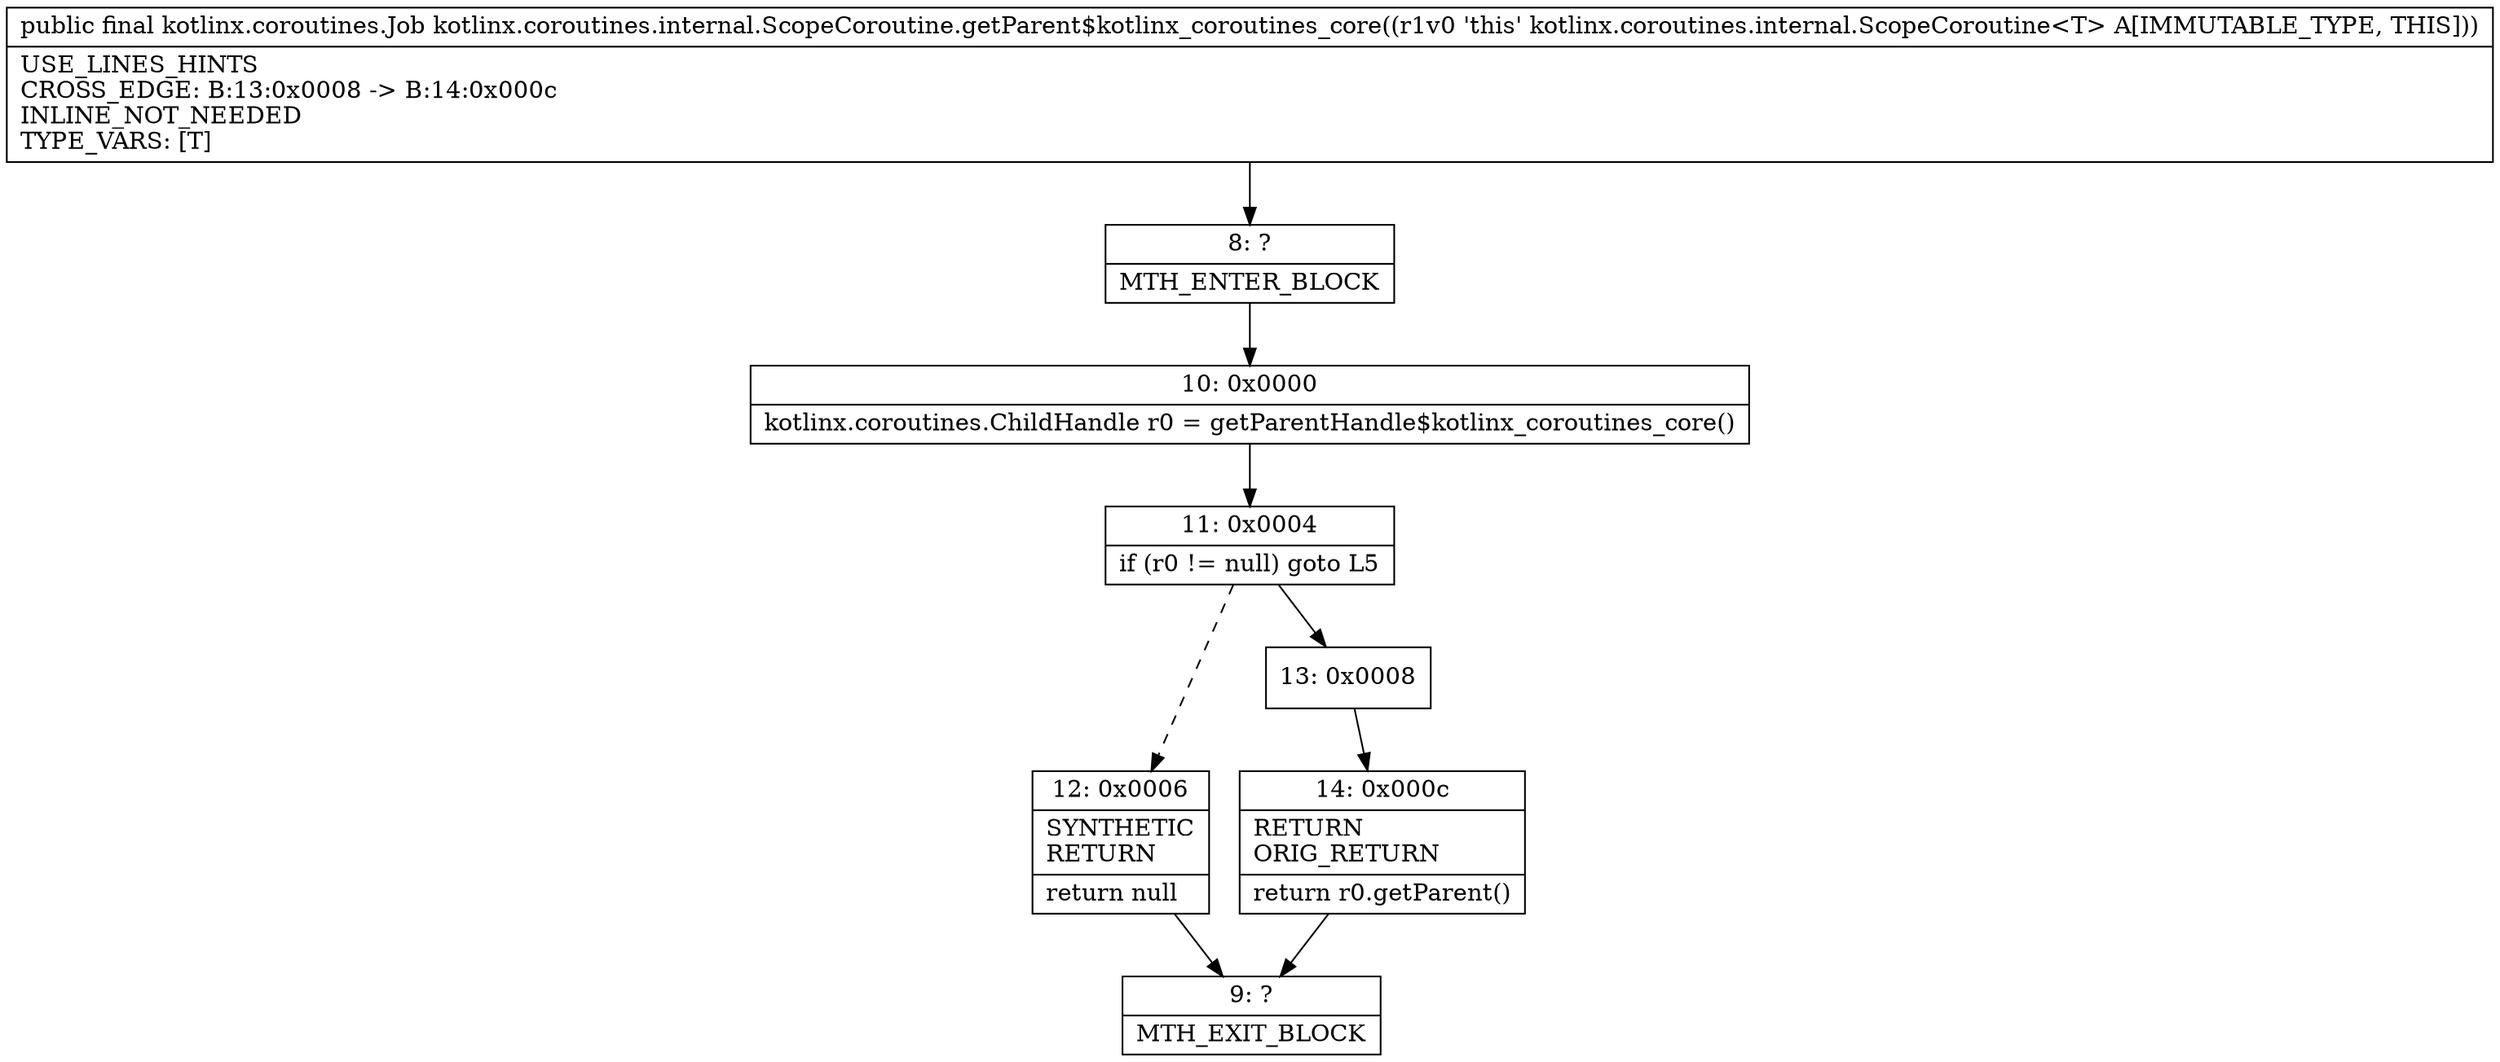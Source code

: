 digraph "CFG forkotlinx.coroutines.internal.ScopeCoroutine.getParent$kotlinx_coroutines_core()Lkotlinx\/coroutines\/Job;" {
Node_8 [shape=record,label="{8\:\ ?|MTH_ENTER_BLOCK\l}"];
Node_10 [shape=record,label="{10\:\ 0x0000|kotlinx.coroutines.ChildHandle r0 = getParentHandle$kotlinx_coroutines_core()\l}"];
Node_11 [shape=record,label="{11\:\ 0x0004|if (r0 != null) goto L5\l}"];
Node_12 [shape=record,label="{12\:\ 0x0006|SYNTHETIC\lRETURN\l|return null\l}"];
Node_9 [shape=record,label="{9\:\ ?|MTH_EXIT_BLOCK\l}"];
Node_13 [shape=record,label="{13\:\ 0x0008}"];
Node_14 [shape=record,label="{14\:\ 0x000c|RETURN\lORIG_RETURN\l|return r0.getParent()\l}"];
MethodNode[shape=record,label="{public final kotlinx.coroutines.Job kotlinx.coroutines.internal.ScopeCoroutine.getParent$kotlinx_coroutines_core((r1v0 'this' kotlinx.coroutines.internal.ScopeCoroutine\<T\> A[IMMUTABLE_TYPE, THIS]))  | USE_LINES_HINTS\lCROSS_EDGE: B:13:0x0008 \-\> B:14:0x000c\lINLINE_NOT_NEEDED\lTYPE_VARS: [T]\l}"];
MethodNode -> Node_8;Node_8 -> Node_10;
Node_10 -> Node_11;
Node_11 -> Node_12[style=dashed];
Node_11 -> Node_13;
Node_12 -> Node_9;
Node_13 -> Node_14;
Node_14 -> Node_9;
}


